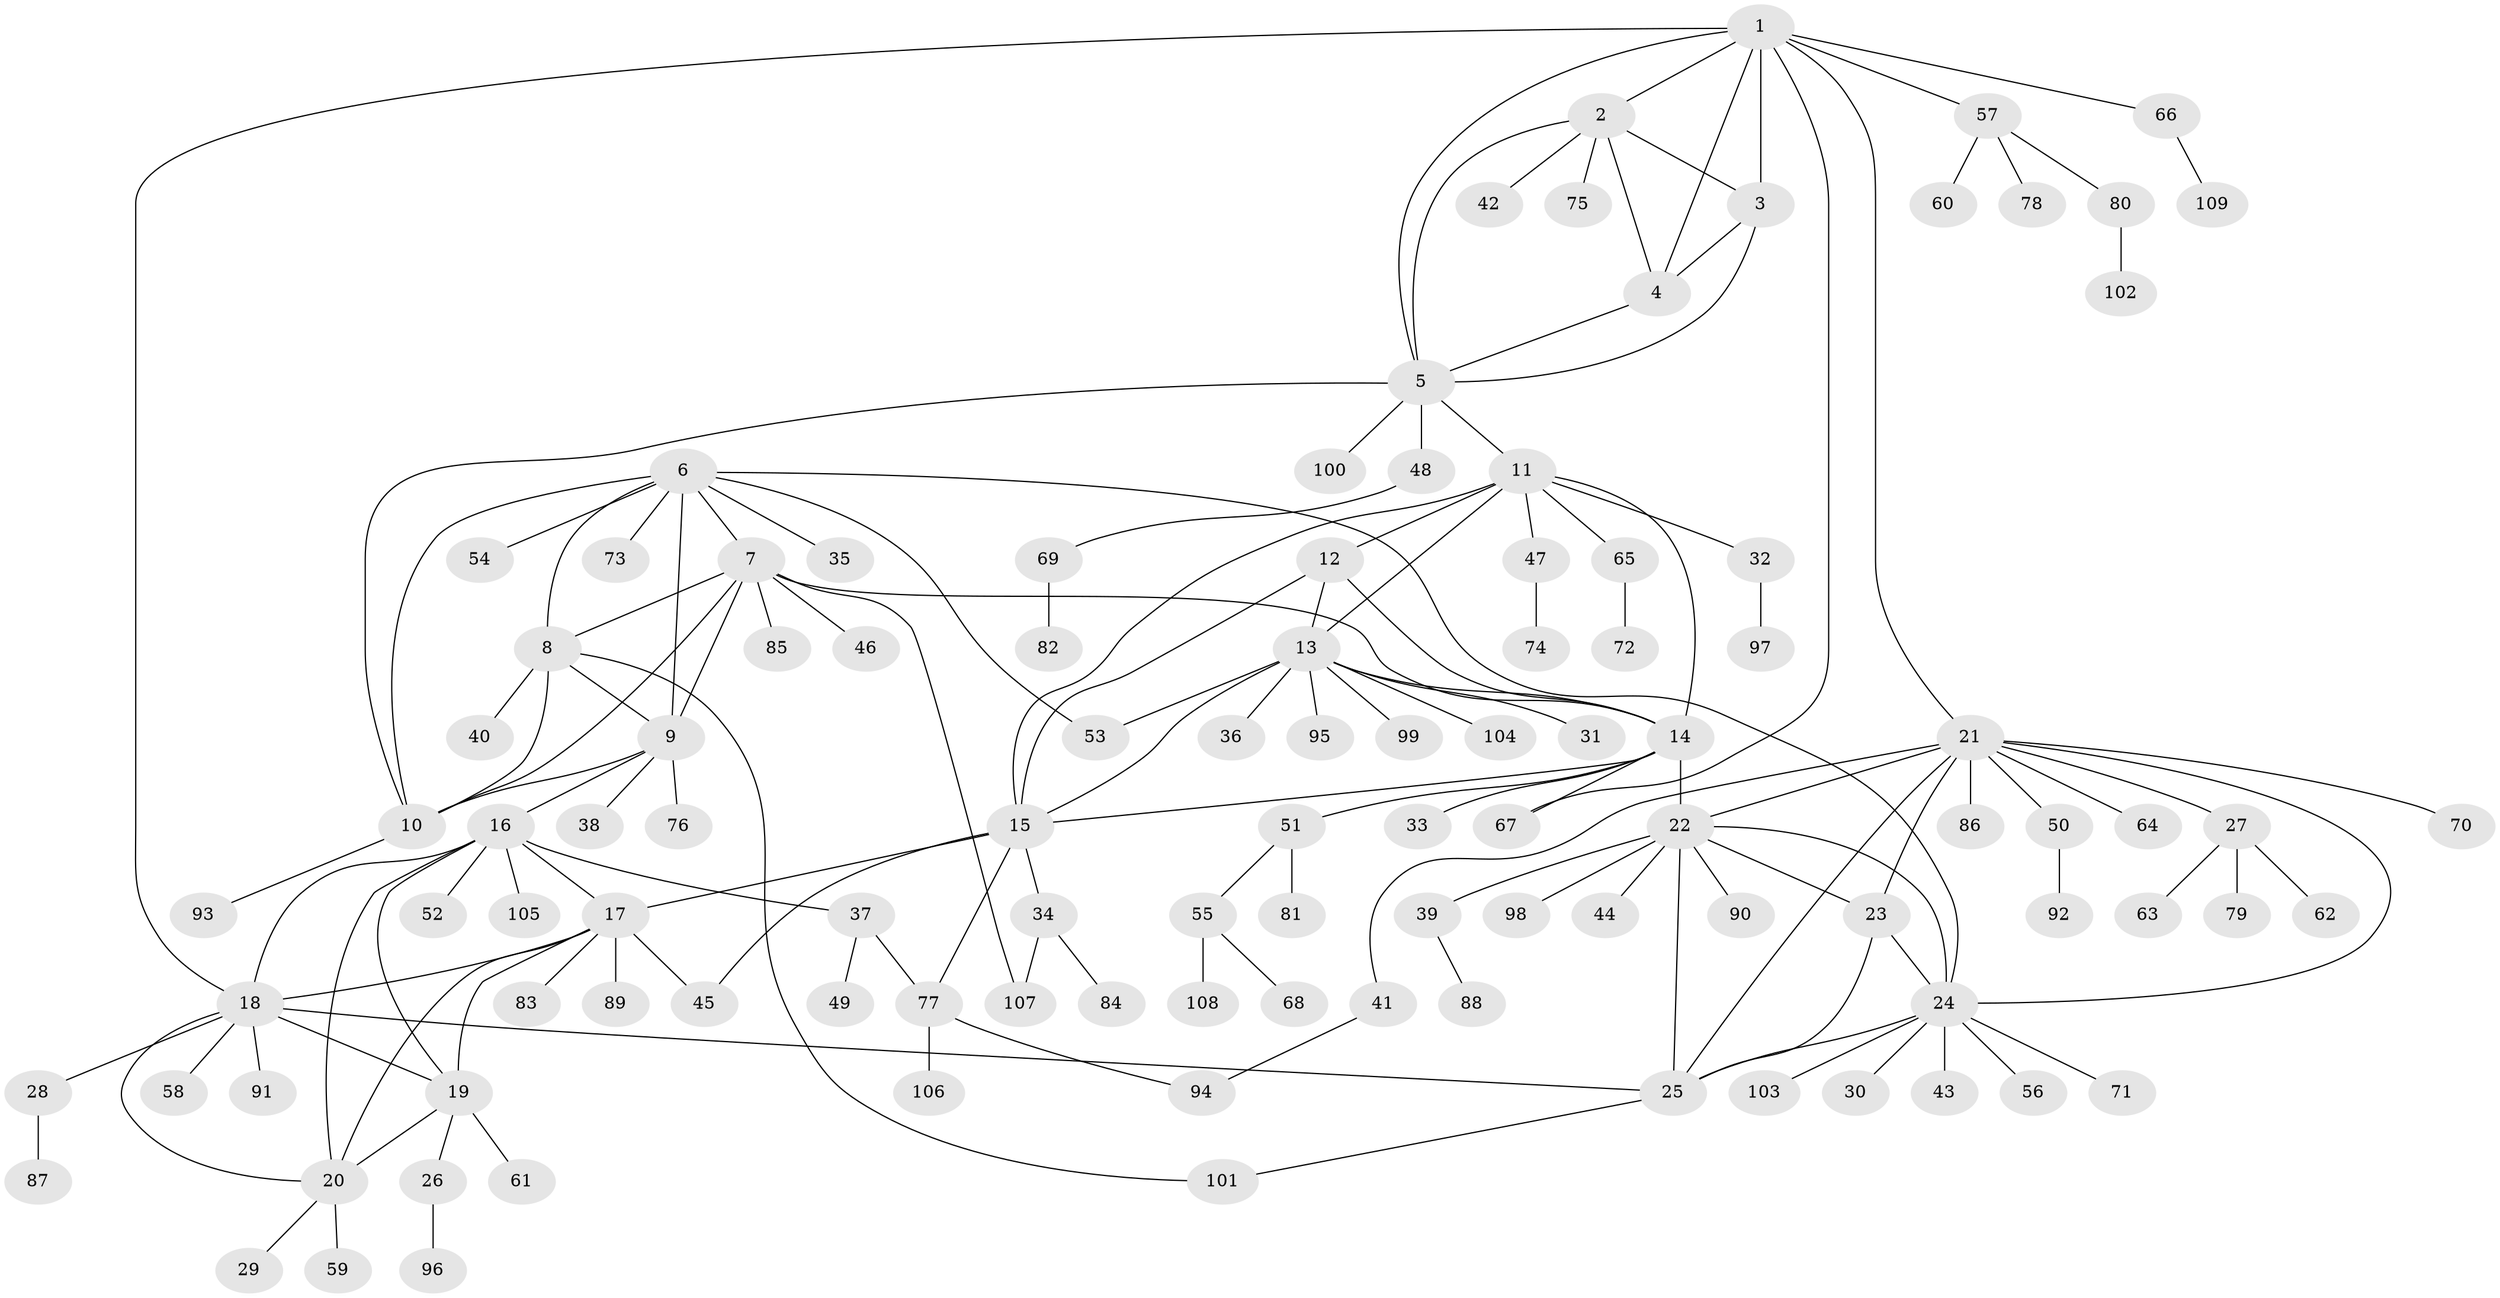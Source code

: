// Generated by graph-tools (version 1.1) at 2025/26/03/09/25 03:26:40]
// undirected, 109 vertices, 151 edges
graph export_dot {
graph [start="1"]
  node [color=gray90,style=filled];
  1;
  2;
  3;
  4;
  5;
  6;
  7;
  8;
  9;
  10;
  11;
  12;
  13;
  14;
  15;
  16;
  17;
  18;
  19;
  20;
  21;
  22;
  23;
  24;
  25;
  26;
  27;
  28;
  29;
  30;
  31;
  32;
  33;
  34;
  35;
  36;
  37;
  38;
  39;
  40;
  41;
  42;
  43;
  44;
  45;
  46;
  47;
  48;
  49;
  50;
  51;
  52;
  53;
  54;
  55;
  56;
  57;
  58;
  59;
  60;
  61;
  62;
  63;
  64;
  65;
  66;
  67;
  68;
  69;
  70;
  71;
  72;
  73;
  74;
  75;
  76;
  77;
  78;
  79;
  80;
  81;
  82;
  83;
  84;
  85;
  86;
  87;
  88;
  89;
  90;
  91;
  92;
  93;
  94;
  95;
  96;
  97;
  98;
  99;
  100;
  101;
  102;
  103;
  104;
  105;
  106;
  107;
  108;
  109;
  1 -- 2;
  1 -- 3;
  1 -- 4;
  1 -- 5;
  1 -- 18;
  1 -- 21;
  1 -- 57;
  1 -- 66;
  1 -- 67;
  2 -- 3;
  2 -- 4;
  2 -- 5;
  2 -- 42;
  2 -- 75;
  3 -- 4;
  3 -- 5;
  4 -- 5;
  5 -- 10;
  5 -- 11;
  5 -- 48;
  5 -- 100;
  6 -- 7;
  6 -- 8;
  6 -- 9;
  6 -- 10;
  6 -- 24;
  6 -- 35;
  6 -- 53;
  6 -- 54;
  6 -- 73;
  7 -- 8;
  7 -- 9;
  7 -- 10;
  7 -- 14;
  7 -- 46;
  7 -- 85;
  7 -- 107;
  8 -- 9;
  8 -- 10;
  8 -- 40;
  8 -- 101;
  9 -- 10;
  9 -- 16;
  9 -- 38;
  9 -- 76;
  10 -- 93;
  11 -- 12;
  11 -- 13;
  11 -- 14;
  11 -- 15;
  11 -- 32;
  11 -- 47;
  11 -- 65;
  12 -- 13;
  12 -- 14;
  12 -- 15;
  13 -- 14;
  13 -- 15;
  13 -- 31;
  13 -- 36;
  13 -- 53;
  13 -- 95;
  13 -- 99;
  13 -- 104;
  14 -- 15;
  14 -- 22;
  14 -- 33;
  14 -- 51;
  14 -- 67;
  15 -- 17;
  15 -- 34;
  15 -- 45;
  15 -- 77;
  16 -- 17;
  16 -- 18;
  16 -- 19;
  16 -- 20;
  16 -- 37;
  16 -- 52;
  16 -- 105;
  17 -- 18;
  17 -- 19;
  17 -- 20;
  17 -- 45;
  17 -- 83;
  17 -- 89;
  18 -- 19;
  18 -- 20;
  18 -- 25;
  18 -- 28;
  18 -- 58;
  18 -- 91;
  19 -- 20;
  19 -- 26;
  19 -- 61;
  20 -- 29;
  20 -- 59;
  21 -- 22;
  21 -- 23;
  21 -- 24;
  21 -- 25;
  21 -- 27;
  21 -- 41;
  21 -- 50;
  21 -- 64;
  21 -- 70;
  21 -- 86;
  22 -- 23;
  22 -- 24;
  22 -- 25;
  22 -- 39;
  22 -- 44;
  22 -- 90;
  22 -- 98;
  23 -- 24;
  23 -- 25;
  24 -- 25;
  24 -- 30;
  24 -- 43;
  24 -- 56;
  24 -- 71;
  24 -- 103;
  25 -- 101;
  26 -- 96;
  27 -- 62;
  27 -- 63;
  27 -- 79;
  28 -- 87;
  32 -- 97;
  34 -- 84;
  34 -- 107;
  37 -- 49;
  37 -- 77;
  39 -- 88;
  41 -- 94;
  47 -- 74;
  48 -- 69;
  50 -- 92;
  51 -- 55;
  51 -- 81;
  55 -- 68;
  55 -- 108;
  57 -- 60;
  57 -- 78;
  57 -- 80;
  65 -- 72;
  66 -- 109;
  69 -- 82;
  77 -- 94;
  77 -- 106;
  80 -- 102;
}
